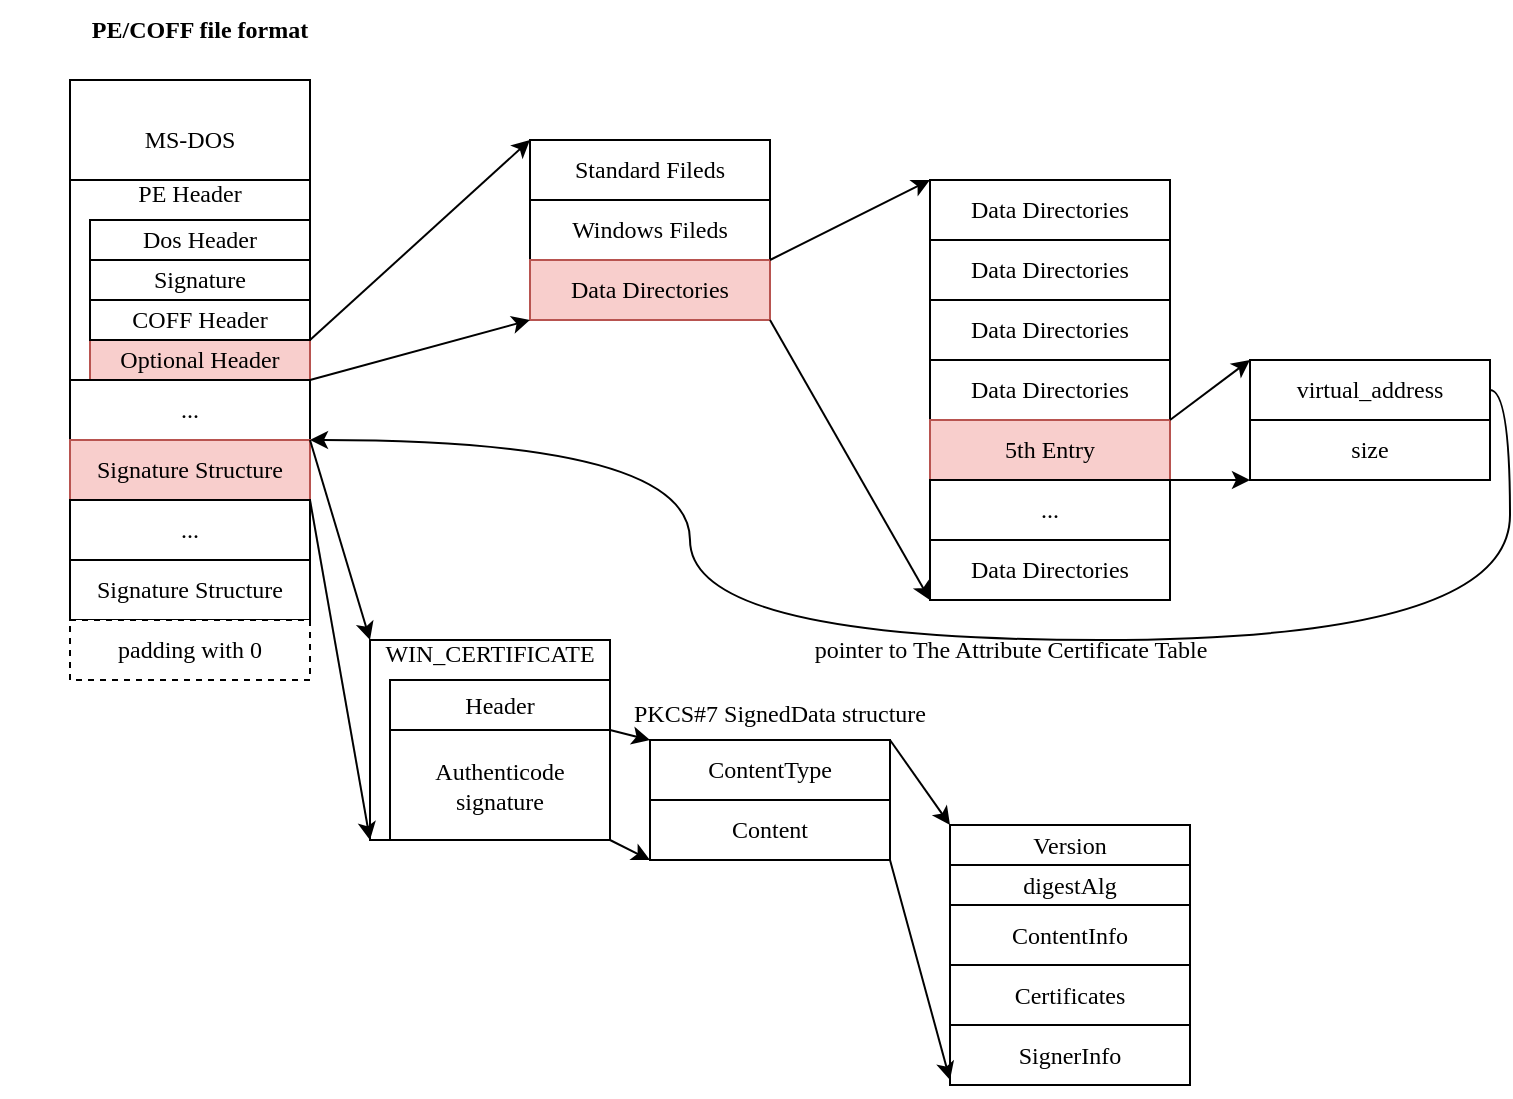 <mxfile version="21.1.1" type="github">
  <diagram name="第 1 页" id="DXJGyLKz47heCSHpzHNM">
    <mxGraphModel dx="1430" dy="734" grid="1" gridSize="10" guides="1" tooltips="1" connect="1" arrows="1" fold="1" page="1" pageScale="1" pageWidth="827" pageHeight="1169" math="0" shadow="0">
      <root>
        <mxCell id="0" />
        <mxCell id="1" parent="0" />
        <mxCell id="DaVctwpaXnIbaY3s7kiL-62" value="ContentType" style="rounded=0;whiteSpace=wrap;html=1;container=0;fontFamily=Verdana;" vertex="1" parent="1">
          <mxGeometry x="400" y="560" width="120" height="30" as="geometry" />
        </mxCell>
        <mxCell id="xr7TNN4HcSWkNFldf1mO-2" value="&lt;font&gt;&lt;b&gt;PE/COFF file format&lt;/b&gt;&lt;/font&gt;" style="text;html=1;strokeColor=none;fillColor=none;align=center;verticalAlign=middle;whiteSpace=wrap;rounded=0;container=0;fontFamily=Verdana;" parent="1" vertex="1">
          <mxGeometry x="75" y="190" width="200" height="30" as="geometry" />
        </mxCell>
        <mxCell id="xr7TNN4HcSWkNFldf1mO-1" value="MS-DOS" style="rounded=0;whiteSpace=wrap;html=1;container=0;fontFamily=Verdana;" parent="1" vertex="1">
          <mxGeometry x="110" y="230" width="120" height="60" as="geometry" />
        </mxCell>
        <mxCell id="xr7TNN4HcSWkNFldf1mO-3" value="&lt;div&gt;PE Header&lt;/div&gt;&lt;div&gt;&lt;br&gt;&lt;/div&gt;&lt;div&gt;&lt;br&gt;&lt;/div&gt;&lt;div&gt;&lt;br&gt;&lt;/div&gt;&lt;div&gt;&lt;br&gt;&lt;/div&gt;&lt;div&gt;&lt;br&gt;&lt;/div&gt;&lt;div&gt;&lt;br&gt;&lt;/div&gt;" style="rounded=0;whiteSpace=wrap;html=1;container=0;fontFamily=Verdana;" parent="1" vertex="1">
          <mxGeometry x="110" y="280" width="120" height="100" as="geometry" />
        </mxCell>
        <mxCell id="xr7TNN4HcSWkNFldf1mO-4" value="Optional Header" style="rounded=0;whiteSpace=wrap;html=1;fillColor=#f8cecc;strokeColor=#b85450;container=0;fontFamily=Verdana;" parent="1" vertex="1">
          <mxGeometry x="120" y="360" width="110" height="20" as="geometry" />
        </mxCell>
        <mxCell id="xr7TNN4HcSWkNFldf1mO-5" value="Standard Fileds" style="rounded=0;whiteSpace=wrap;html=1;container=0;fontFamily=Verdana;" parent="1" vertex="1">
          <mxGeometry x="340" y="260" width="120" height="30" as="geometry" />
        </mxCell>
        <mxCell id="xr7TNN4HcSWkNFldf1mO-6" value="" style="endArrow=classic;html=1;rounded=0;entryX=0;entryY=0;entryDx=0;entryDy=0;exitX=1;exitY=1;exitDx=0;exitDy=0;fontFamily=Verdana;" parent="1" source="xr7TNN4HcSWkNFldf1mO-12" target="xr7TNN4HcSWkNFldf1mO-5" edge="1">
          <mxGeometry width="50" height="50" relative="1" as="geometry">
            <mxPoint x="230" y="300" as="sourcePoint" />
            <mxPoint x="280" y="250" as="targetPoint" />
          </mxGeometry>
        </mxCell>
        <mxCell id="xr7TNN4HcSWkNFldf1mO-8" value="Windows Fileds" style="rounded=0;whiteSpace=wrap;html=1;container=0;fontFamily=Verdana;" parent="1" vertex="1">
          <mxGeometry x="340" y="290" width="120" height="30" as="geometry" />
        </mxCell>
        <mxCell id="xr7TNN4HcSWkNFldf1mO-9" value="Data Directories" style="rounded=0;whiteSpace=wrap;html=1;fillColor=#f8cecc;strokeColor=#b85450;container=0;fontFamily=Verdana;" parent="1" vertex="1">
          <mxGeometry x="340" y="320" width="120" height="30" as="geometry" />
        </mxCell>
        <mxCell id="xr7TNN4HcSWkNFldf1mO-12" value="COFF Header" style="rounded=0;whiteSpace=wrap;html=1;container=0;fontFamily=Verdana;" parent="1" vertex="1">
          <mxGeometry x="120" y="340" width="110" height="20" as="geometry" />
        </mxCell>
        <mxCell id="xr7TNN4HcSWkNFldf1mO-13" value="Signature" style="rounded=0;whiteSpace=wrap;html=1;container=0;fontFamily=Verdana;" parent="1" vertex="1">
          <mxGeometry x="120" y="320" width="110" height="20" as="geometry" />
        </mxCell>
        <mxCell id="xr7TNN4HcSWkNFldf1mO-14" value="Dos Header" style="rounded=0;whiteSpace=wrap;html=1;container=0;fontFamily=Verdana;" parent="1" vertex="1">
          <mxGeometry x="120" y="300" width="110" height="20" as="geometry" />
        </mxCell>
        <mxCell id="xr7TNN4HcSWkNFldf1mO-15" value="" style="endArrow=classic;html=1;rounded=0;entryX=0;entryY=1;entryDx=0;entryDy=0;fontFamily=Verdana;" parent="1" target="xr7TNN4HcSWkNFldf1mO-9" edge="1">
          <mxGeometry width="50" height="50" relative="1" as="geometry">
            <mxPoint x="230" y="380" as="sourcePoint" />
            <mxPoint x="280" y="330" as="targetPoint" />
          </mxGeometry>
        </mxCell>
        <mxCell id="xr7TNN4HcSWkNFldf1mO-16" value="" style="endArrow=classic;html=1;rounded=0;fontFamily=Verdana;" parent="1" edge="1">
          <mxGeometry width="50" height="50" relative="1" as="geometry">
            <mxPoint x="460" y="320" as="sourcePoint" />
            <mxPoint x="540" y="280" as="targetPoint" />
          </mxGeometry>
        </mxCell>
        <mxCell id="xr7TNN4HcSWkNFldf1mO-17" value="Data Directories" style="rounded=0;whiteSpace=wrap;html=1;container=0;fontFamily=Verdana;" parent="1" vertex="1">
          <mxGeometry x="540" y="280" width="120" height="30" as="geometry" />
        </mxCell>
        <mxCell id="xr7TNN4HcSWkNFldf1mO-18" value="Data Directories" style="rounded=0;whiteSpace=wrap;html=1;container=0;fontFamily=Verdana;" parent="1" vertex="1">
          <mxGeometry x="540" y="310" width="120" height="30" as="geometry" />
        </mxCell>
        <mxCell id="xr7TNN4HcSWkNFldf1mO-19" value="Data Directories" style="rounded=0;whiteSpace=wrap;html=1;container=0;fontFamily=Verdana;" parent="1" vertex="1">
          <mxGeometry x="540" y="340" width="120" height="30" as="geometry" />
        </mxCell>
        <mxCell id="xr7TNN4HcSWkNFldf1mO-20" value="Data Directories" style="rounded=0;whiteSpace=wrap;html=1;container=0;fontFamily=Verdana;" parent="1" vertex="1">
          <mxGeometry x="540" y="370" width="120" height="30" as="geometry" />
        </mxCell>
        <mxCell id="xr7TNN4HcSWkNFldf1mO-21" value="5th Entry" style="rounded=0;whiteSpace=wrap;html=1;fillColor=#f8cecc;strokeColor=#b85450;container=0;fontFamily=Verdana;" parent="1" vertex="1">
          <mxGeometry x="540" y="400" width="120" height="30" as="geometry" />
        </mxCell>
        <mxCell id="xr7TNN4HcSWkNFldf1mO-22" value="..." style="rounded=0;whiteSpace=wrap;html=1;container=0;fontFamily=Verdana;" parent="1" vertex="1">
          <mxGeometry x="540" y="430" width="120" height="30" as="geometry" />
        </mxCell>
        <mxCell id="xr7TNN4HcSWkNFldf1mO-23" value="Data Directories" style="rounded=0;whiteSpace=wrap;html=1;container=0;fontFamily=Verdana;" parent="1" vertex="1">
          <mxGeometry x="540" y="460" width="120" height="30" as="geometry" />
        </mxCell>
        <mxCell id="xr7TNN4HcSWkNFldf1mO-24" value="" style="endArrow=classic;html=1;rounded=0;entryX=0;entryY=1;entryDx=0;entryDy=0;fontFamily=Verdana;" parent="1" target="xr7TNN4HcSWkNFldf1mO-23" edge="1">
          <mxGeometry width="50" height="50" relative="1" as="geometry">
            <mxPoint x="460" y="350" as="sourcePoint" />
            <mxPoint x="510" y="300" as="targetPoint" />
          </mxGeometry>
        </mxCell>
        <mxCell id="DaVctwpaXnIbaY3s7kiL-11" style="edgeStyle=orthogonalEdgeStyle;rounded=0;orthogonalLoop=1;jettySize=auto;html=1;entryX=1;entryY=0;entryDx=0;entryDy=0;curved=1;exitX=1;exitY=0.5;exitDx=0;exitDy=0;fontFamily=Verdana;" edge="1" parent="1" source="DaVctwpaXnIbaY3s7kiL-3" target="DaVctwpaXnIbaY3s7kiL-10">
          <mxGeometry relative="1" as="geometry">
            <Array as="points">
              <mxPoint x="830" y="385" />
              <mxPoint x="830" y="510" />
              <mxPoint x="420" y="510" />
              <mxPoint x="420" y="410" />
            </Array>
          </mxGeometry>
        </mxCell>
        <mxCell id="DaVctwpaXnIbaY3s7kiL-3" value="virtual_address" style="rounded=0;whiteSpace=wrap;html=1;container=0;fontFamily=Verdana;" vertex="1" parent="1">
          <mxGeometry x="700" y="370" width="120" height="30" as="geometry" />
        </mxCell>
        <mxCell id="DaVctwpaXnIbaY3s7kiL-6" value="size" style="rounded=0;whiteSpace=wrap;html=1;container=0;fontFamily=Verdana;" vertex="1" parent="1">
          <mxGeometry x="700" y="400" width="120" height="30" as="geometry" />
        </mxCell>
        <mxCell id="DaVctwpaXnIbaY3s7kiL-7" value="" style="endArrow=classic;html=1;rounded=0;entryX=0;entryY=0;entryDx=0;entryDy=0;fontFamily=Verdana;" edge="1" parent="1" target="DaVctwpaXnIbaY3s7kiL-3">
          <mxGeometry width="50" height="50" relative="1" as="geometry">
            <mxPoint x="660" y="400" as="sourcePoint" />
            <mxPoint x="710" y="350" as="targetPoint" />
          </mxGeometry>
        </mxCell>
        <mxCell id="DaVctwpaXnIbaY3s7kiL-8" value="" style="endArrow=classic;html=1;rounded=0;exitX=1;exitY=0;exitDx=0;exitDy=0;entryX=0;entryY=1;entryDx=0;entryDy=0;fontFamily=Verdana;" edge="1" parent="1" source="xr7TNN4HcSWkNFldf1mO-22" target="DaVctwpaXnIbaY3s7kiL-6">
          <mxGeometry width="50" height="50" relative="1" as="geometry">
            <mxPoint x="690" y="540" as="sourcePoint" />
            <mxPoint x="740" y="490" as="targetPoint" />
          </mxGeometry>
        </mxCell>
        <mxCell id="DaVctwpaXnIbaY3s7kiL-9" value="..." style="rounded=0;whiteSpace=wrap;html=1;container=0;fontFamily=Verdana;" vertex="1" parent="1">
          <mxGeometry x="110" y="380" width="120" height="30" as="geometry" />
        </mxCell>
        <mxCell id="DaVctwpaXnIbaY3s7kiL-10" value="Signature Structure" style="rounded=0;whiteSpace=wrap;html=1;container=0;fillColor=#f8cecc;strokeColor=#b85450;fontFamily=Verdana;" vertex="1" parent="1">
          <mxGeometry x="110" y="410" width="120" height="30" as="geometry" />
        </mxCell>
        <mxCell id="DaVctwpaXnIbaY3s7kiL-21" value="&lt;div&gt;WIN_CERTIFICATE&lt;/div&gt;&lt;div&gt;&lt;br&gt;&lt;/div&gt;&lt;div&gt;&lt;br&gt;&lt;/div&gt;&lt;div&gt;&lt;br&gt;&lt;/div&gt;&lt;div&gt;&lt;br&gt;&lt;/div&gt;&lt;div&gt;&lt;br&gt;&lt;/div&gt;&lt;div&gt;&lt;br&gt;&lt;/div&gt;" style="rounded=0;whiteSpace=wrap;html=1;container=0;fontFamily=Verdana;" vertex="1" parent="1">
          <mxGeometry x="260" y="510" width="120" height="100" as="geometry" />
        </mxCell>
        <mxCell id="DaVctwpaXnIbaY3s7kiL-23" value=" Authenticode signature" style="rounded=0;whiteSpace=wrap;html=1;container=0;fontFamily=Verdana;" vertex="1" parent="1">
          <mxGeometry x="270" y="555" width="110" height="55" as="geometry" />
        </mxCell>
        <mxCell id="DaVctwpaXnIbaY3s7kiL-24" value="" style="endArrow=classic;html=1;rounded=0;entryX=0;entryY=0;entryDx=0;entryDy=0;fontFamily=Verdana;" edge="1" parent="1" target="DaVctwpaXnIbaY3s7kiL-21">
          <mxGeometry width="50" height="50" relative="1" as="geometry">
            <mxPoint x="230" y="410" as="sourcePoint" />
            <mxPoint x="310" y="370" as="targetPoint" />
          </mxGeometry>
        </mxCell>
        <mxCell id="DaVctwpaXnIbaY3s7kiL-25" value="" style="endArrow=classic;html=1;rounded=0;entryX=0;entryY=1;entryDx=0;entryDy=0;fontFamily=Verdana;" edge="1" parent="1" target="DaVctwpaXnIbaY3s7kiL-21">
          <mxGeometry width="50" height="50" relative="1" as="geometry">
            <mxPoint x="230" y="440" as="sourcePoint" />
            <mxPoint x="270" y="470" as="targetPoint" />
          </mxGeometry>
        </mxCell>
        <mxCell id="DaVctwpaXnIbaY3s7kiL-30" value="Version" style="rounded=0;whiteSpace=wrap;html=1;container=0;fontFamily=Verdana;" vertex="1" parent="1">
          <mxGeometry x="550" y="602.5" width="120" height="20" as="geometry" />
        </mxCell>
        <mxCell id="DaVctwpaXnIbaY3s7kiL-34" value="ContentInfo" style="rounded=0;whiteSpace=wrap;html=1;container=0;fontFamily=Verdana;" vertex="1" parent="1">
          <mxGeometry x="550" y="642.5" width="120" height="30" as="geometry" />
        </mxCell>
        <mxCell id="DaVctwpaXnIbaY3s7kiL-35" value="&lt;div&gt; PKCS#7 SignedData structure&lt;font&gt;&lt;b&gt;&lt;/b&gt;&lt;/font&gt;&lt;/div&gt;&lt;div&gt;&lt;b&gt;&lt;font&gt;&lt;br&gt;&lt;/font&gt;&lt;/b&gt;&lt;/div&gt;&lt;div&gt;&lt;b&gt;&lt;font&gt;&lt;br&gt;&lt;/font&gt;&lt;/b&gt;&lt;/div&gt;&lt;div&gt;&lt;b&gt;&lt;font&gt;&lt;br&gt;&lt;/font&gt;&lt;/b&gt;&lt;/div&gt;&lt;div&gt;&lt;b&gt;&lt;font&gt;&lt;br&gt;&lt;/font&gt;&lt;/b&gt;&lt;/div&gt;&lt;div&gt;&lt;b&gt;&lt;font&gt;&lt;br&gt;&lt;/font&gt;&lt;/b&gt;&lt;/div&gt;&lt;div&gt;&lt;b&gt;&lt;font&gt;&lt;br&gt;&lt;/font&gt;&lt;/b&gt;&lt;/div&gt;&lt;div&gt;&lt;b&gt;&lt;font&gt;&lt;br&gt;&lt;/font&gt;&lt;/b&gt;&lt;/div&gt;&lt;div&gt;&lt;b&gt;&lt;font&gt;&lt;br&gt;&lt;/font&gt;&lt;/b&gt;&lt;/div&gt;" style="text;whiteSpace=wrap;html=1;fontFamily=Verdana;" vertex="1" parent="1">
          <mxGeometry x="390" y="532.5" width="210" height="20" as="geometry" />
        </mxCell>
        <mxCell id="DaVctwpaXnIbaY3s7kiL-36" value="Header" style="rounded=0;whiteSpace=wrap;html=1;container=0;fontFamily=Verdana;" vertex="1" parent="1">
          <mxGeometry x="270" y="530" width="110" height="25" as="geometry" />
        </mxCell>
        <mxCell id="DaVctwpaXnIbaY3s7kiL-39" value="SignerInfo" style="rounded=0;whiteSpace=wrap;html=1;container=0;fontFamily=Verdana;" vertex="1" parent="1">
          <mxGeometry x="550" y="702.5" width="120" height="30" as="geometry" />
        </mxCell>
        <mxCell id="DaVctwpaXnIbaY3s7kiL-43" value="digestAlg" style="rounded=0;whiteSpace=wrap;html=1;container=0;fontFamily=Verdana;" vertex="1" parent="1">
          <mxGeometry x="550" y="622.5" width="120" height="20" as="geometry" />
        </mxCell>
        <mxCell id="DaVctwpaXnIbaY3s7kiL-44" value="Certificates" style="rounded=0;whiteSpace=wrap;html=1;container=0;fontFamily=Verdana;" vertex="1" parent="1">
          <mxGeometry x="550" y="672.5" width="120" height="30" as="geometry" />
        </mxCell>
        <mxCell id="DaVctwpaXnIbaY3s7kiL-51" value="..." style="rounded=0;whiteSpace=wrap;html=1;container=0;fontFamily=Verdana;" vertex="1" parent="1">
          <mxGeometry x="110" y="440" width="120" height="30" as="geometry" />
        </mxCell>
        <mxCell id="DaVctwpaXnIbaY3s7kiL-52" value="Signature Structure" style="rounded=0;whiteSpace=wrap;html=1;container=0;fontFamily=Verdana;" vertex="1" parent="1">
          <mxGeometry x="110" y="470" width="120" height="30" as="geometry" />
        </mxCell>
        <mxCell id="DaVctwpaXnIbaY3s7kiL-58" value="&lt;p class=&quot;heading-anchor&quot; id=&quot;the-attribute-certificate-table-image-only&quot;&gt;&lt;font&gt;pointer to The Attribute Certificate Table&lt;br&gt;&lt;/font&gt;&lt;/p&gt;" style="text;html=1;align=center;verticalAlign=middle;resizable=0;points=[];autosize=1;strokeColor=none;fillColor=none;fontFamily=Verdana;" vertex="1" parent="1">
          <mxGeometry x="440" y="490" width="280" height="50" as="geometry" />
        </mxCell>
        <mxCell id="DaVctwpaXnIbaY3s7kiL-69" value="Content" style="rounded=0;whiteSpace=wrap;html=1;fontFamily=Verdana;" vertex="1" parent="1">
          <mxGeometry x="400" y="590" width="120" height="30" as="geometry" />
        </mxCell>
        <mxCell id="DaVctwpaXnIbaY3s7kiL-70" value="" style="endArrow=classic;html=1;rounded=0;exitX=1;exitY=1;exitDx=0;exitDy=0;entryX=0;entryY=0;entryDx=0;entryDy=0;fontFamily=Verdana;" edge="1" parent="1" source="DaVctwpaXnIbaY3s7kiL-36" target="DaVctwpaXnIbaY3s7kiL-62">
          <mxGeometry width="50" height="50" relative="1" as="geometry">
            <mxPoint x="380" y="550" as="sourcePoint" />
            <mxPoint x="430" y="500" as="targetPoint" />
          </mxGeometry>
        </mxCell>
        <mxCell id="DaVctwpaXnIbaY3s7kiL-71" value="" style="endArrow=classic;html=1;rounded=0;entryX=0;entryY=1;entryDx=0;entryDy=0;fontFamily=Verdana;" edge="1" parent="1" target="DaVctwpaXnIbaY3s7kiL-69">
          <mxGeometry width="50" height="50" relative="1" as="geometry">
            <mxPoint x="380" y="610" as="sourcePoint" />
            <mxPoint x="430" y="560" as="targetPoint" />
          </mxGeometry>
        </mxCell>
        <mxCell id="DaVctwpaXnIbaY3s7kiL-72" value="" style="endArrow=classic;html=1;rounded=0;entryX=0;entryY=0;entryDx=0;entryDy=0;fontFamily=Verdana;" edge="1" parent="1" target="DaVctwpaXnIbaY3s7kiL-30">
          <mxGeometry width="50" height="50" relative="1" as="geometry">
            <mxPoint x="520" y="560" as="sourcePoint" />
            <mxPoint x="570" y="510" as="targetPoint" />
          </mxGeometry>
        </mxCell>
        <mxCell id="DaVctwpaXnIbaY3s7kiL-73" value="" style="endArrow=classic;html=1;rounded=0;fontFamily=Verdana;" edge="1" parent="1">
          <mxGeometry width="50" height="50" relative="1" as="geometry">
            <mxPoint x="520" y="620" as="sourcePoint" />
            <mxPoint x="550" y="730" as="targetPoint" />
          </mxGeometry>
        </mxCell>
        <mxCell id="DaVctwpaXnIbaY3s7kiL-77" value="padding with 0" style="rounded=0;whiteSpace=wrap;html=1;container=0;fontFamily=Verdana;dashed=1;" vertex="1" parent="1">
          <mxGeometry x="110" y="500" width="120" height="30" as="geometry" />
        </mxCell>
      </root>
    </mxGraphModel>
  </diagram>
</mxfile>
